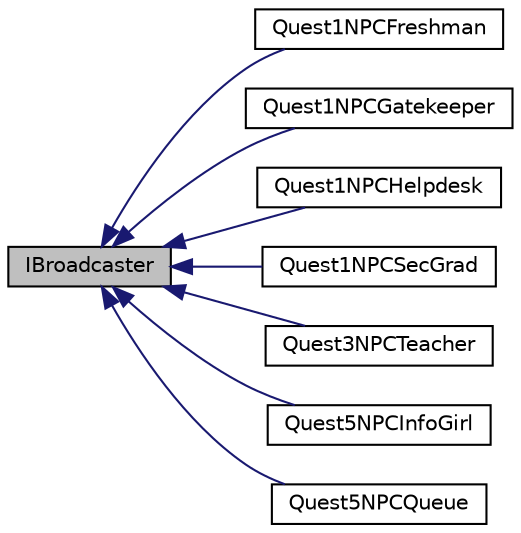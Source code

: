 digraph "IBroadcaster"
{
  edge [fontname="Helvetica",fontsize="10",labelfontname="Helvetica",labelfontsize="10"];
  node [fontname="Helvetica",fontsize="10",shape=record];
  rankdir="LR";
  Node0 [label="IBroadcaster",height=0.2,width=0.4,color="black", fillcolor="grey75", style="filled", fontcolor="black"];
  Node0 -> Node1 [dir="back",color="midnightblue",fontsize="10",style="solid",fontname="Helvetica"];
  Node1 [label="Quest1NPCFreshman",height=0.2,width=0.4,color="black", fillcolor="white", style="filled",URL="$class_quest1_n_p_c_freshman.html",tooltip="Quest1 NPC freshman situation. "];
  Node0 -> Node2 [dir="back",color="midnightblue",fontsize="10",style="solid",fontname="Helvetica"];
  Node2 [label="Quest1NPCGatekeeper",height=0.2,width=0.4,color="black", fillcolor="white", style="filled",URL="$class_quest1_n_p_c_gatekeeper.html",tooltip="Quest1 NPC Gatekeeper situation. "];
  Node0 -> Node3 [dir="back",color="midnightblue",fontsize="10",style="solid",fontname="Helvetica"];
  Node3 [label="Quest1NPCHelpdesk",height=0.2,width=0.4,color="black", fillcolor="white", style="filled",URL="$class_quest1_n_p_c_helpdesk.html",tooltip="Quest1 NPC helpdesk situation. "];
  Node0 -> Node4 [dir="back",color="midnightblue",fontsize="10",style="solid",fontname="Helvetica"];
  Node4 [label="Quest1NPCSecGrad",height=0.2,width=0.4,color="black", fillcolor="white", style="filled",URL="$class_quest1_n_p_c_sec_grad.html",tooltip="Quest1 NPC SecGrad reation. "];
  Node0 -> Node5 [dir="back",color="midnightblue",fontsize="10",style="solid",fontname="Helvetica"];
  Node5 [label="Quest3NPCTeacher",height=0.2,width=0.4,color="black", fillcolor="white", style="filled",URL="$class_quest3_n_p_c_teacher.html"];
  Node0 -> Node6 [dir="back",color="midnightblue",fontsize="10",style="solid",fontname="Helvetica"];
  Node6 [label="Quest5NPCInfoGirl",height=0.2,width=0.4,color="black", fillcolor="white", style="filled",URL="$class_quest5_n_p_c_info_girl.html"];
  Node0 -> Node7 [dir="back",color="midnightblue",fontsize="10",style="solid",fontname="Helvetica"];
  Node7 [label="Quest5NPCQueue",height=0.2,width=0.4,color="black", fillcolor="white", style="filled",URL="$class_quest5_n_p_c_queue.html"];
}
